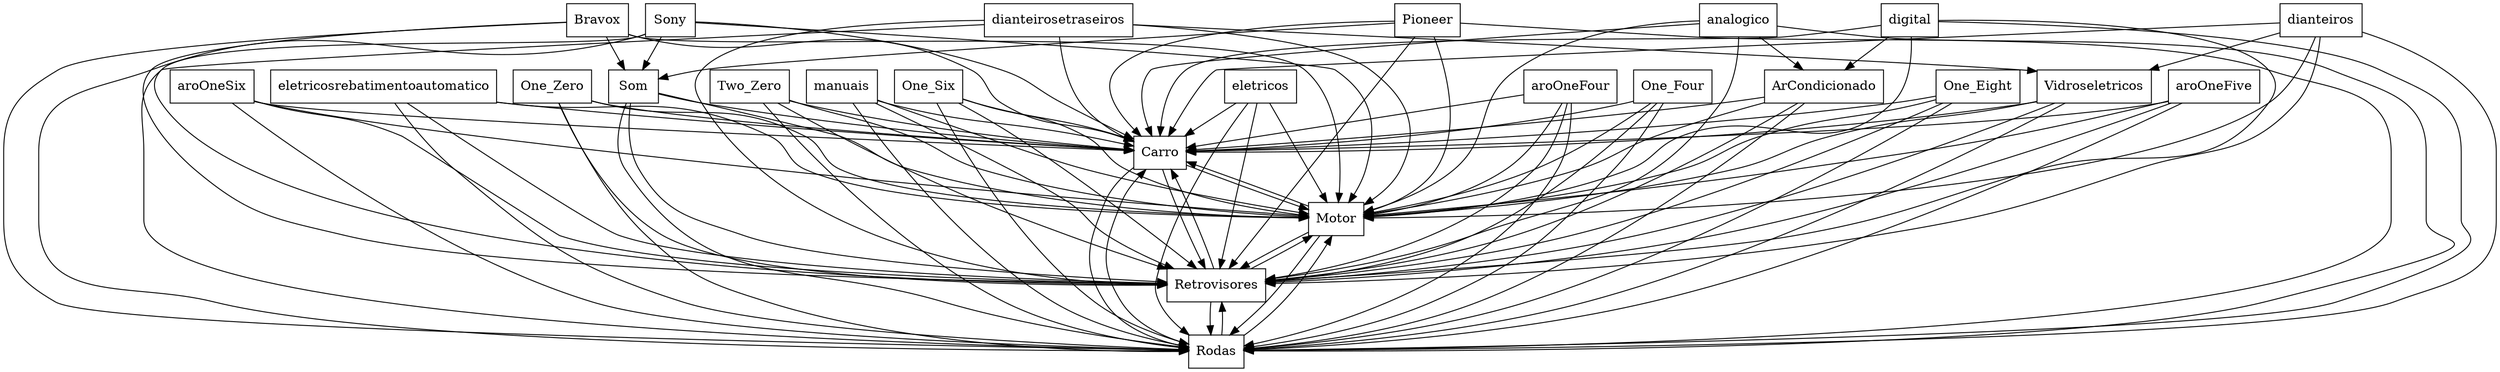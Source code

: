 digraph{
graph [rankdir=TB];
node [shape=box];
edge [arrowhead=normal];
0[label="Two_Zero",]
1[label="manuais",]
2[label="ArCondicionado",]
3[label="One_Six",]
4[label="dianteirosetraseiros",]
5[label="eletricos",]
6[label="Bravox",]
7[label="aroOneFour",]
8[label="aroOneSix",]
9[label="Carro",]
10[label="Motor",]
11[label="eletricosrebatimentoautomatico",]
12[label="Pioneer",]
13[label="digital",]
14[label="Rodas",]
15[label="Retrovisores",]
16[label="One_Zero",]
17[label="Sony",]
18[label="Vidroseletricos",]
19[label="Som",]
20[label="aroOneFive",]
21[label="dianteiros",]
22[label="analogico",]
23[label="One_Eight",]
24[label="One_Four",]
0->9[label="",]
0->10[label="",]
0->14[label="",]
0->15[label="",]
1->9[label="",]
1->10[label="",]
1->14[label="",]
1->15[label="",]
2->9[label="",]
2->10[label="",]
2->14[label="",]
2->15[label="",]
3->9[label="",]
3->10[label="",]
3->14[label="",]
3->15[label="",]
4->9[label="",]
4->10[label="",]
4->14[label="",]
4->15[label="",]
4->18[label="",]
5->9[label="",]
5->10[label="",]
5->14[label="",]
5->15[label="",]
6->9[label="",]
6->10[label="",]
6->14[label="",]
6->15[label="",]
6->19[label="",]
7->9[label="",]
7->10[label="",]
7->14[label="",]
7->15[label="",]
8->9[label="",]
8->10[label="",]
8->14[label="",]
8->15[label="",]
9->10[label="",]
9->14[label="",]
9->15[label="",]
10->9[label="",]
10->14[label="",]
10->15[label="",]
11->9[label="",]
11->10[label="",]
11->14[label="",]
11->15[label="",]
12->9[label="",]
12->10[label="",]
12->14[label="",]
12->15[label="",]
12->19[label="",]
13->2[label="",]
13->9[label="",]
13->10[label="",]
13->14[label="",]
13->15[label="",]
14->9[label="",]
14->10[label="",]
14->15[label="",]
15->9[label="",]
15->10[label="",]
15->14[label="",]
16->9[label="",]
16->10[label="",]
16->14[label="",]
16->15[label="",]
17->9[label="",]
17->10[label="",]
17->14[label="",]
17->15[label="",]
17->19[label="",]
18->9[label="",]
18->10[label="",]
18->14[label="",]
18->15[label="",]
19->9[label="",]
19->10[label="",]
19->14[label="",]
19->15[label="",]
20->9[label="",]
20->10[label="",]
20->14[label="",]
20->15[label="",]
21->9[label="",]
21->10[label="",]
21->14[label="",]
21->15[label="",]
21->18[label="",]
22->2[label="",]
22->9[label="",]
22->10[label="",]
22->14[label="",]
22->15[label="",]
23->9[label="",]
23->10[label="",]
23->14[label="",]
23->15[label="",]
24->9[label="",]
24->10[label="",]
24->14[label="",]
24->15[label="",]
}
